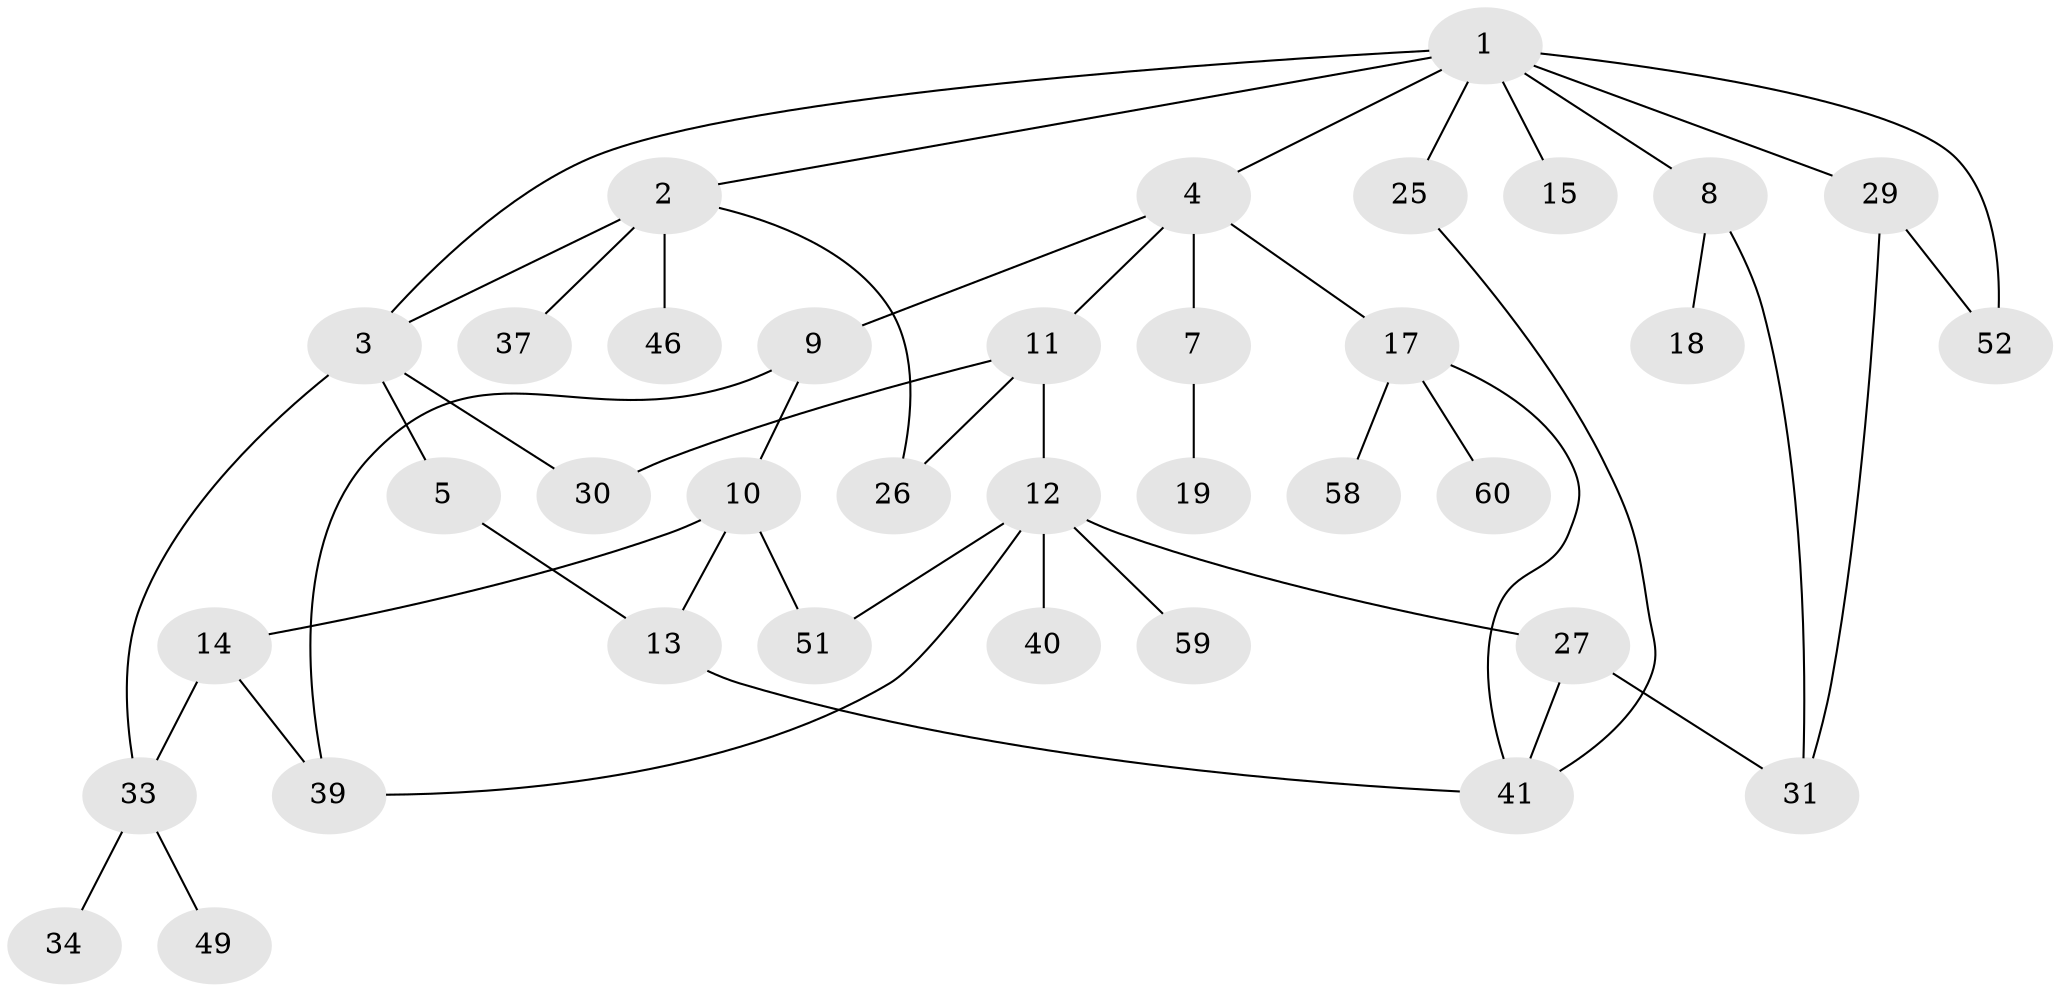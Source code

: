 // original degree distribution, {8: 0.016666666666666666, 4: 0.2, 5: 0.03333333333333333, 2: 0.2833333333333333, 3: 0.16666666666666666, 1: 0.3}
// Generated by graph-tools (version 1.1) at 2025/41/03/06/25 10:41:25]
// undirected, 36 vertices, 49 edges
graph export_dot {
graph [start="1"]
  node [color=gray90,style=filled];
  1 [super="+6"];
  2 [super="+24"];
  3 [super="+21"];
  4;
  5;
  7 [super="+28"];
  8 [super="+32"];
  9 [super="+16"];
  10;
  11 [super="+20"];
  12 [super="+36"];
  13 [super="+50"];
  14 [super="+44"];
  15 [super="+23"];
  17 [super="+22"];
  18 [super="+57"];
  19 [super="+56"];
  25;
  26 [super="+42"];
  27 [super="+47"];
  29 [super="+38"];
  30;
  31 [super="+35"];
  33 [super="+43"];
  34 [super="+48"];
  37;
  39 [super="+53"];
  40 [super="+45"];
  41 [super="+54"];
  46;
  49;
  51 [super="+55"];
  52;
  58;
  59;
  60;
  1 -- 2;
  1 -- 3;
  1 -- 4;
  1 -- 8;
  1 -- 15;
  1 -- 25;
  1 -- 29;
  1 -- 52;
  2 -- 46;
  2 -- 3;
  2 -- 26;
  2 -- 37;
  3 -- 5;
  3 -- 33;
  3 -- 30;
  4 -- 7;
  4 -- 9;
  4 -- 11;
  4 -- 17;
  5 -- 13;
  7 -- 19;
  8 -- 18;
  8 -- 31;
  9 -- 10;
  9 -- 39;
  10 -- 13;
  10 -- 14;
  10 -- 51;
  11 -- 12 [weight=2];
  11 -- 26;
  11 -- 30;
  12 -- 27;
  12 -- 51;
  12 -- 39;
  12 -- 40;
  12 -- 59;
  13 -- 41;
  14 -- 33;
  14 -- 39;
  17 -- 60;
  17 -- 58;
  17 -- 41;
  25 -- 41;
  27 -- 41;
  27 -- 31;
  29 -- 31;
  29 -- 52;
  33 -- 34;
  33 -- 49;
}
